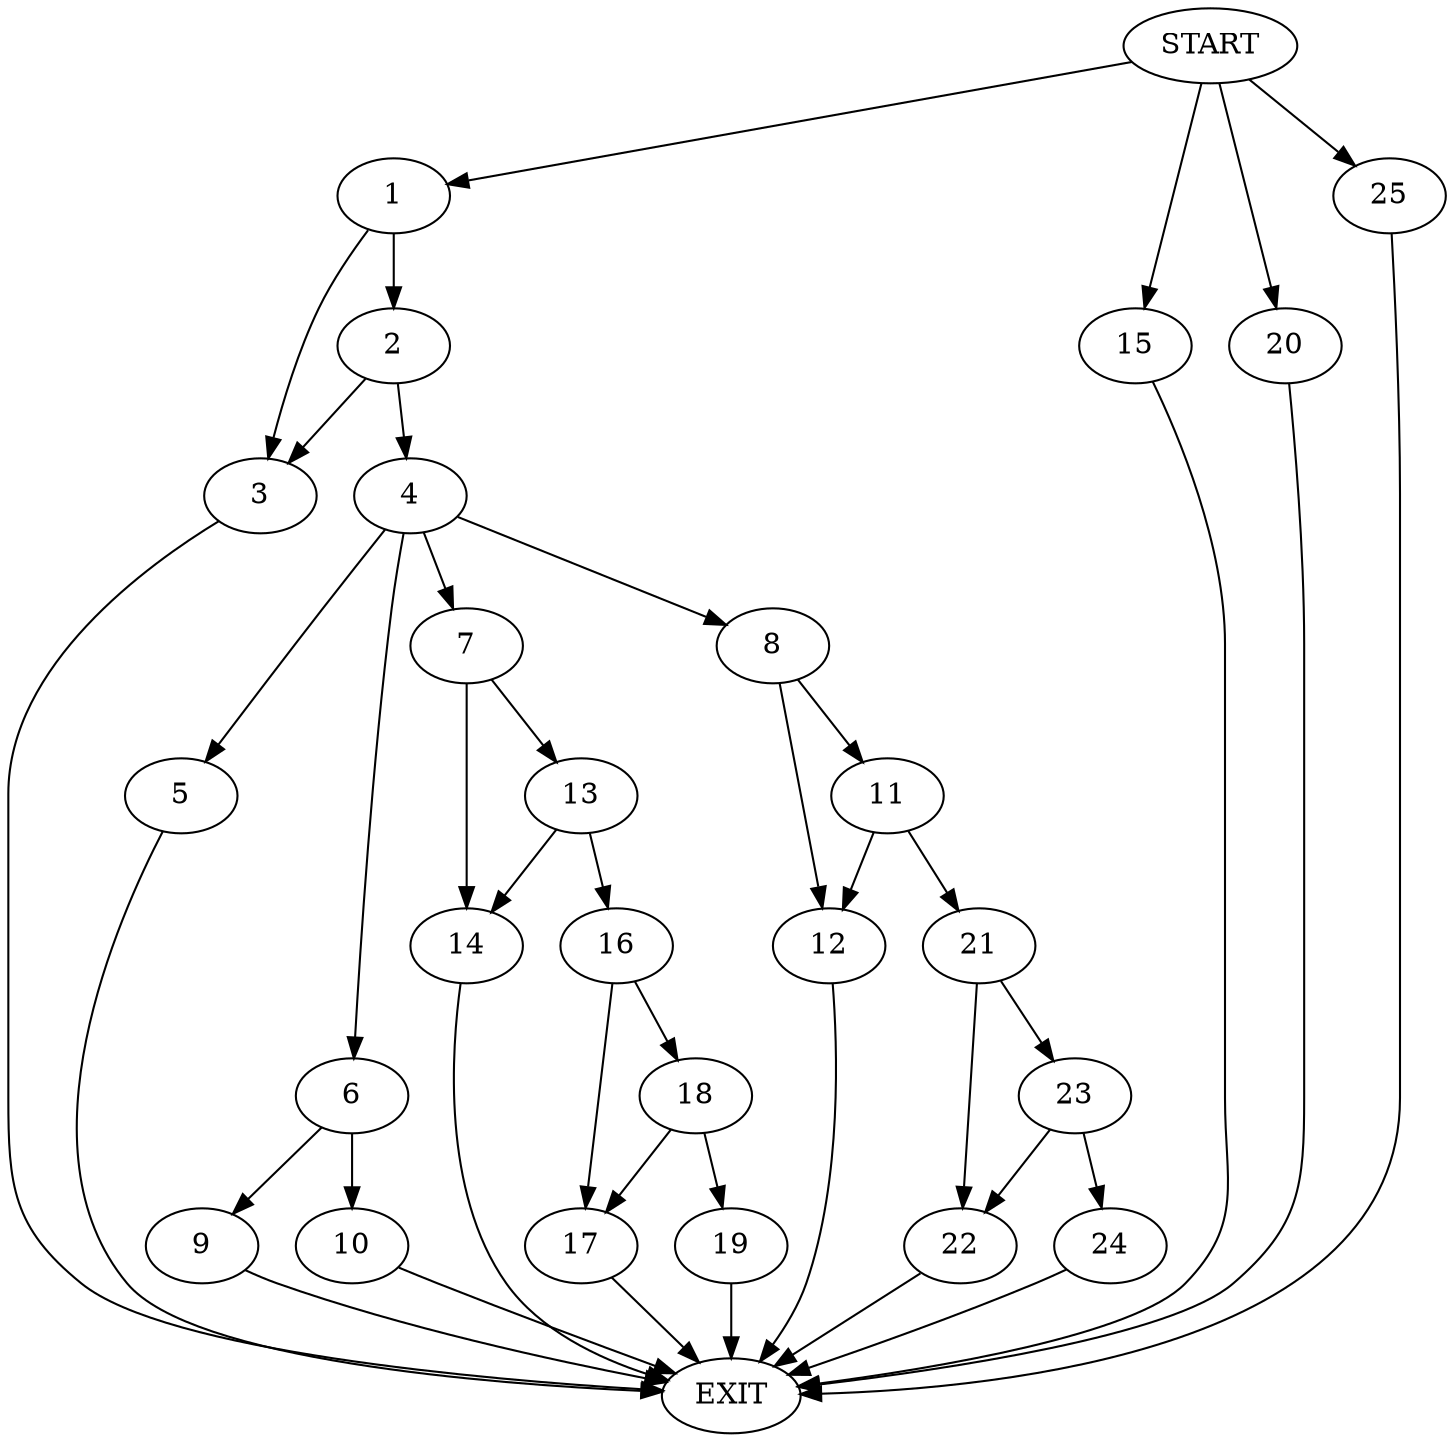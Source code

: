 digraph {
0 [label="START"]
26 [label="EXIT"]
0 -> 1
1 -> 2
1 -> 3
2 -> 3
2 -> 4
3 -> 26
4 -> 5
4 -> 6
4 -> 7
4 -> 8
5 -> 26
6 -> 9
6 -> 10
8 -> 11
8 -> 12
7 -> 13
7 -> 14
9 -> 26
10 -> 26
0 -> 15
15 -> 26
13 -> 14
13 -> 16
14 -> 26
16 -> 17
16 -> 18
17 -> 26
18 -> 19
18 -> 17
19 -> 26
0 -> 20
20 -> 26
12 -> 26
11 -> 21
11 -> 12
21 -> 22
21 -> 23
23 -> 22
23 -> 24
22 -> 26
24 -> 26
0 -> 25
25 -> 26
}
